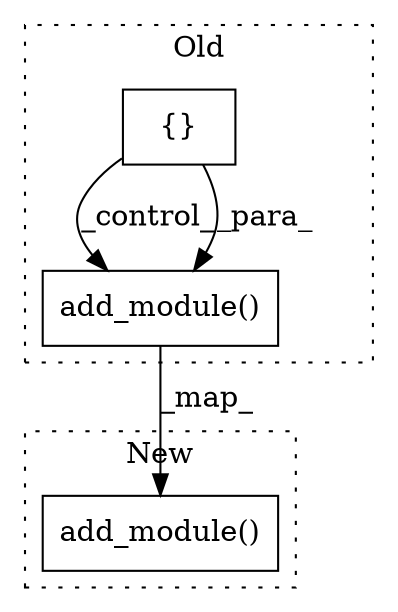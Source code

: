 digraph G {
subgraph cluster0 {
1 [label="add_module()" a="75" s="3595,3622" l="16,1" shape="box"];
3 [label="{}" a="59" s="3178,3178" l="2,1" shape="box"];
label = "Old";
style="dotted";
}
subgraph cluster1 {
2 [label="add_module()" a="75" s="3412,3445" l="16,1" shape="box"];
label = "New";
style="dotted";
}
1 -> 2 [label="_map_"];
3 -> 1 [label="_control_"];
3 -> 1 [label="_para_"];
}